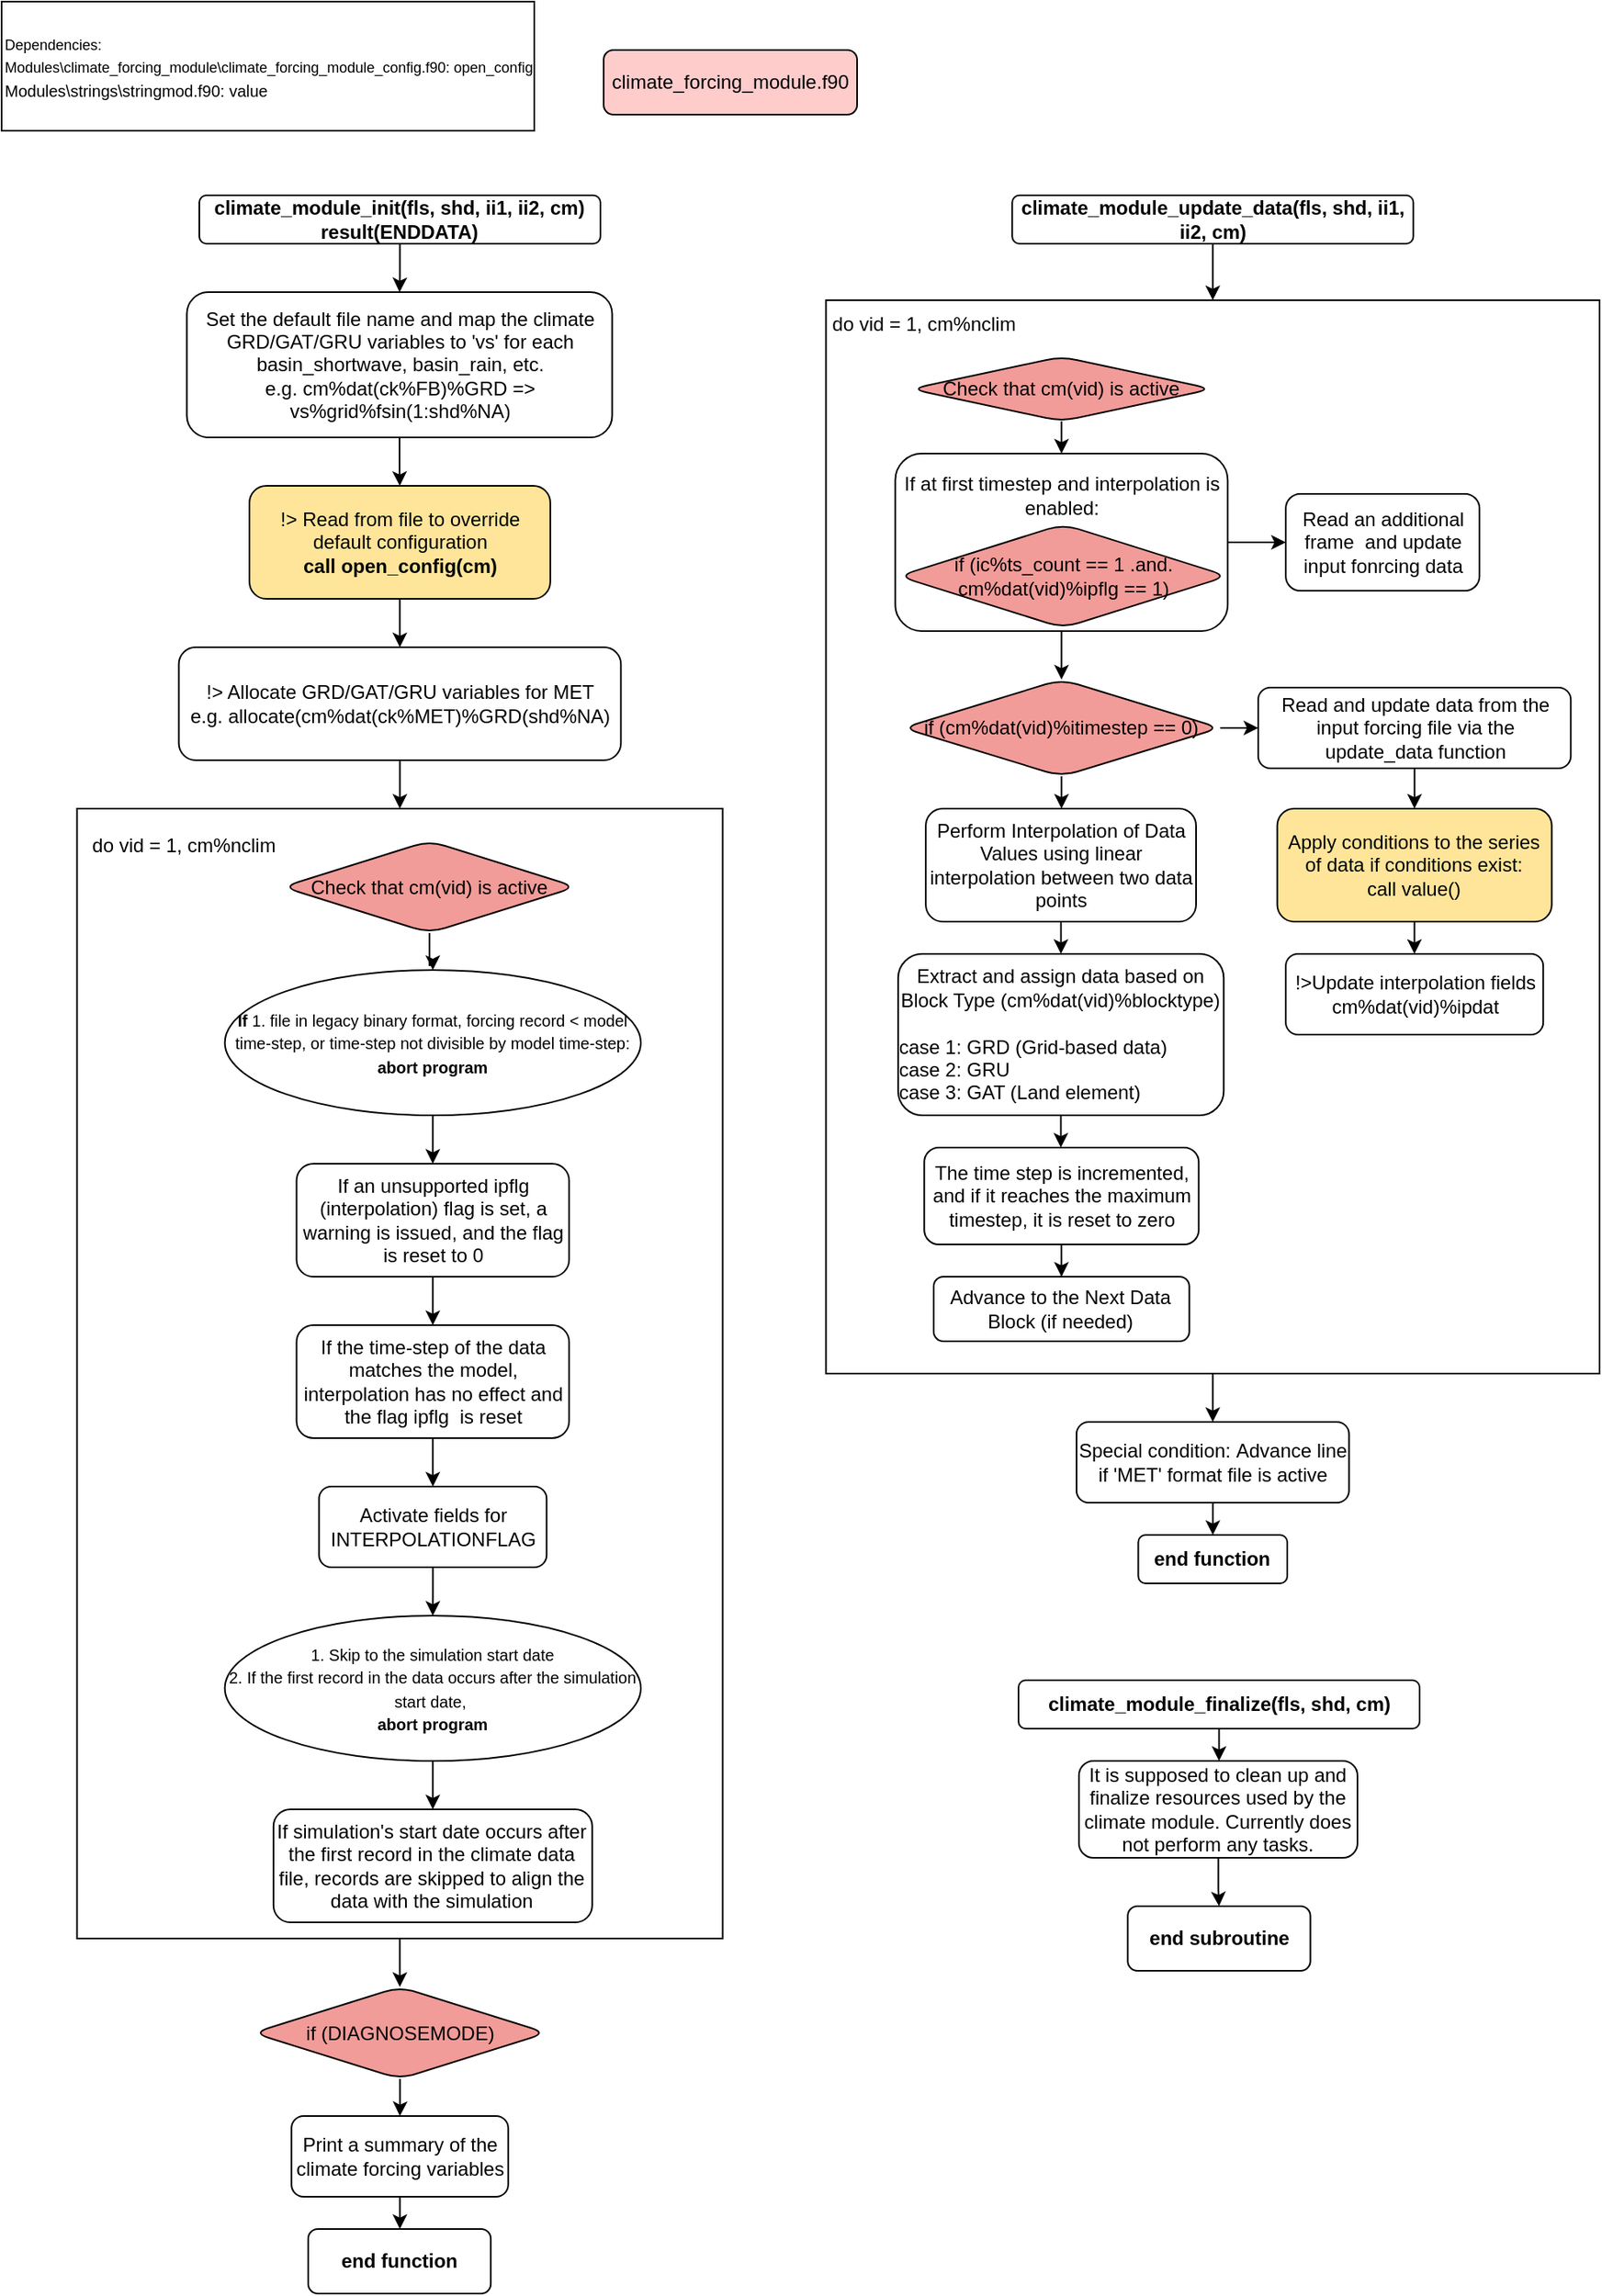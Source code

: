 <mxfile version="24.8.3">
  <diagram name="Page-1" id="40JP3004lwVQ456rJSQr">
    <mxGraphModel dx="1666" dy="749" grid="1" gridSize="10" guides="1" tooltips="1" connect="1" arrows="1" fold="1" page="1" pageScale="1" pageWidth="850" pageHeight="1100" math="0" shadow="0">
      <root>
        <mxCell id="0" />
        <mxCell id="1" parent="0" />
        <mxCell id="xs0cNufhSSzqABKfh5tj-26" value="" style="rounded=1;whiteSpace=wrap;html=1;" parent="1" vertex="1">
          <mxGeometry x="540" y="415" width="120" height="60" as="geometry" />
        </mxCell>
        <mxCell id="xs0cNufhSSzqABKfh5tj-38" style="edgeStyle=orthogonalEdgeStyle;rounded=0;orthogonalLoop=1;jettySize=auto;html=1;entryX=0.5;entryY=0;entryDx=0;entryDy=0;" parent="1" source="xs0cNufhSSzqABKfh5tj-6" target="xs0cNufhSSzqABKfh5tj-37" edge="1">
          <mxGeometry relative="1" as="geometry" />
        </mxCell>
        <mxCell id="xs0cNufhSSzqABKfh5tj-6" value="" style="rounded=0;whiteSpace=wrap;html=1;" parent="1" vertex="1">
          <mxGeometry x="510.73" y="185" width="479.27" height="665" as="geometry" />
        </mxCell>
        <mxCell id="gjtsBgutIwh0DFXLV8dr-1" value="climate_forcing_module.f90" style="rounded=1;whiteSpace=wrap;html=1;fillColor=#FFCCCC;" parent="1" vertex="1">
          <mxGeometry x="373" y="30" width="157" height="40" as="geometry" />
        </mxCell>
        <mxCell id="gjtsBgutIwh0DFXLV8dr-2" value="&lt;div&gt;&lt;font style=&quot;font-size: 9px;&quot;&gt;Dependencies:&lt;/font&gt;&lt;/div&gt;&lt;div&gt;&lt;font style=&quot;font-size: 9px;&quot;&gt;Modules\climate_forcing_module\climate_forcing_module_config.f90: open_config&lt;/font&gt;&lt;br&gt;&lt;/div&gt;&lt;div&gt;&lt;font style=&quot;&quot;&gt;&lt;font size=&quot;1&quot;&gt;Modules\strings\stringmod.f90: value&lt;/font&gt;&lt;/font&gt;&lt;/div&gt;" style="rounded=0;whiteSpace=wrap;html=1;align=left;" parent="1" vertex="1">
          <mxGeometry width="330" height="80" as="geometry" />
        </mxCell>
        <mxCell id="gjtsBgutIwh0DFXLV8dr-3" style="edgeStyle=orthogonalEdgeStyle;rounded=0;orthogonalLoop=1;jettySize=auto;html=1;" parent="1" source="gjtsBgutIwh0DFXLV8dr-4" target="gjtsBgutIwh0DFXLV8dr-6" edge="1">
          <mxGeometry relative="1" as="geometry" />
        </mxCell>
        <mxCell id="gjtsBgutIwh0DFXLV8dr-4" value="climate_module_init(fls, shd, ii1, ii2, cm) result(ENDDATA)" style="rounded=1;whiteSpace=wrap;html=1;fontStyle=1" parent="1" vertex="1">
          <mxGeometry x="122.48" y="120" width="248.51" height="30" as="geometry" />
        </mxCell>
        <mxCell id="gjtsBgutIwh0DFXLV8dr-9" value="" style="edgeStyle=orthogonalEdgeStyle;rounded=0;orthogonalLoop=1;jettySize=auto;html=1;" parent="1" source="gjtsBgutIwh0DFXLV8dr-6" target="gjtsBgutIwh0DFXLV8dr-8" edge="1">
          <mxGeometry relative="1" as="geometry" />
        </mxCell>
        <mxCell id="gjtsBgutIwh0DFXLV8dr-6" value="&lt;span style=&quot;font-weight: 400;&quot;&gt;Set the default file name and map the climate GRD/GAT/GRU variables to &#39;vs&#39; for each basin_shortwave,&amp;nbsp;basin_rain, etc.&lt;/span&gt;&lt;div&gt;&lt;span style=&quot;font-weight: 400;&quot;&gt;e.g.&amp;nbsp;&lt;/span&gt;&lt;span style=&quot;background-color: initial; font-weight: 400;&quot;&gt;cm%dat(ck%FB)%GRD =&amp;gt; vs%grid%fsin(1:shd%NA)&lt;br&gt;&lt;/span&gt;&lt;/div&gt;" style="rounded=1;whiteSpace=wrap;html=1;fontStyle=1" parent="1" vertex="1">
          <mxGeometry x="114.75" y="180" width="263.51" height="90" as="geometry" />
        </mxCell>
        <mxCell id="gjtsBgutIwh0DFXLV8dr-11" value="" style="edgeStyle=orthogonalEdgeStyle;rounded=0;orthogonalLoop=1;jettySize=auto;html=1;" parent="1" source="gjtsBgutIwh0DFXLV8dr-8" target="gjtsBgutIwh0DFXLV8dr-10" edge="1">
          <mxGeometry relative="1" as="geometry" />
        </mxCell>
        <mxCell id="gjtsBgutIwh0DFXLV8dr-8" value="&lt;div&gt;&lt;span style=&quot;font-weight: normal;&quot;&gt;!&amp;gt; Read from file to override default configuration&lt;/span&gt;&lt;br&gt;&lt;/div&gt;call open_config(cm)" style="whiteSpace=wrap;html=1;rounded=1;fontStyle=1;fillColor=#FFE599;" parent="1" vertex="1">
          <mxGeometry x="153.54" y="300" width="186.39" height="70" as="geometry" />
        </mxCell>
        <mxCell id="gjtsBgutIwh0DFXLV8dr-10" value="&lt;span style=&quot;font-weight: normal;&quot;&gt;!&amp;gt; Allocate GRD/GAT/GRU variables for MET&lt;/span&gt;&lt;div&gt;&lt;span style=&quot;font-weight: normal;&quot;&gt;e.g.&amp;nbsp;allocate(cm%dat(ck%MET)%GRD(shd%NA)&lt;/span&gt;&lt;/div&gt;" style="whiteSpace=wrap;html=1;rounded=1;fontStyle=1;" parent="1" vertex="1">
          <mxGeometry x="109.79" y="400" width="273.89" height="70" as="geometry" />
        </mxCell>
        <mxCell id="gjtsBgutIwh0DFXLV8dr-13" style="edgeStyle=orthogonalEdgeStyle;rounded=0;orthogonalLoop=1;jettySize=auto;html=1;entryX=0.5;entryY=0;entryDx=0;entryDy=0;" parent="1" source="gjtsBgutIwh0DFXLV8dr-10" target="gjtsBgutIwh0DFXLV8dr-12" edge="1">
          <mxGeometry relative="1" as="geometry" />
        </mxCell>
        <mxCell id="gjtsBgutIwh0DFXLV8dr-32" value="" style="group" parent="1" vertex="1" connectable="0">
          <mxGeometry x="2.842e-14" y="500" width="512.97" height="700" as="geometry" />
        </mxCell>
        <mxCell id="gjtsBgutIwh0DFXLV8dr-12" value="" style="rounded=0;whiteSpace=wrap;html=1;" parent="gjtsBgutIwh0DFXLV8dr-32" vertex="1">
          <mxGeometry x="46.73" width="400" height="700" as="geometry" />
        </mxCell>
        <mxCell id="gjtsBgutIwh0DFXLV8dr-14" value="do vid = 1, cm%nclim" style="text;html=1;align=center;verticalAlign=middle;whiteSpace=wrap;rounded=0;" parent="gjtsBgutIwh0DFXLV8dr-32" vertex="1">
          <mxGeometry x="42.73" y="13" width="140" height="20" as="geometry" />
        </mxCell>
        <mxCell id="gjtsBgutIwh0DFXLV8dr-18" value="" style="edgeStyle=orthogonalEdgeStyle;rounded=0;orthogonalLoop=1;jettySize=auto;html=1;" parent="gjtsBgutIwh0DFXLV8dr-32" source="gjtsBgutIwh0DFXLV8dr-16" target="gjtsBgutIwh0DFXLV8dr-17" edge="1">
          <mxGeometry relative="1" as="geometry" />
        </mxCell>
        <mxCell id="gjtsBgutIwh0DFXLV8dr-16" value="&lt;div&gt;Check that cm(vid) is active&lt;/div&gt;" style="rhombus;whiteSpace=wrap;html=1;rounded=1;fillColor=#F19C99;" parent="gjtsBgutIwh0DFXLV8dr-32" vertex="1">
          <mxGeometry x="174.06" y="20" width="181.95" height="57" as="geometry" />
        </mxCell>
        <mxCell id="gjtsBgutIwh0DFXLV8dr-20" value="" style="edgeStyle=orthogonalEdgeStyle;rounded=0;orthogonalLoop=1;jettySize=auto;html=1;" parent="gjtsBgutIwh0DFXLV8dr-32" source="gjtsBgutIwh0DFXLV8dr-17" target="gjtsBgutIwh0DFXLV8dr-19" edge="1">
          <mxGeometry relative="1" as="geometry" />
        </mxCell>
        <mxCell id="gjtsBgutIwh0DFXLV8dr-17" value="&lt;font style=&quot;font-size: 10px;&quot;&gt;&lt;b&gt;If&lt;/b&gt; 1. file in legacy binary format, forcing record &amp;lt; model time-step, or time-step not divisible by model time-step:&lt;/font&gt;&lt;div&gt;&lt;font style=&quot;font-size: 10px;&quot;&gt;&lt;b&gt;abort program&lt;/b&gt;&lt;/font&gt;&lt;/div&gt;" style="ellipse;whiteSpace=wrap;html=1;fillColor=#FFFFFF;rounded=1;" parent="gjtsBgutIwh0DFXLV8dr-32" vertex="1">
          <mxGeometry x="138.3" y="100" width="257.71" height="90" as="geometry" />
        </mxCell>
        <mxCell id="gjtsBgutIwh0DFXLV8dr-22" style="edgeStyle=orthogonalEdgeStyle;rounded=0;orthogonalLoop=1;jettySize=auto;html=1;" parent="gjtsBgutIwh0DFXLV8dr-32" source="gjtsBgutIwh0DFXLV8dr-19" target="gjtsBgutIwh0DFXLV8dr-21" edge="1">
          <mxGeometry relative="1" as="geometry" />
        </mxCell>
        <mxCell id="gjtsBgutIwh0DFXLV8dr-19" value="If an unsupported ipflg (interpolation) flag is set, a warning is issued, and the flag is reset to 0" style="whiteSpace=wrap;html=1;fillColor=#FFFFFF;rounded=1;" parent="gjtsBgutIwh0DFXLV8dr-32" vertex="1">
          <mxGeometry x="182.73" y="220" width="168.86" height="70" as="geometry" />
        </mxCell>
        <mxCell id="gjtsBgutIwh0DFXLV8dr-24" value="" style="edgeStyle=orthogonalEdgeStyle;rounded=0;orthogonalLoop=1;jettySize=auto;html=1;" parent="gjtsBgutIwh0DFXLV8dr-32" source="gjtsBgutIwh0DFXLV8dr-21" target="gjtsBgutIwh0DFXLV8dr-23" edge="1">
          <mxGeometry relative="1" as="geometry" />
        </mxCell>
        <mxCell id="gjtsBgutIwh0DFXLV8dr-21" value="If the time-step of the data matches the model, interpolation has no effect and the flag ipflg&amp;nbsp;&amp;nbsp;is reset" style="whiteSpace=wrap;html=1;fillColor=#FFFFFF;rounded=1;" parent="gjtsBgutIwh0DFXLV8dr-32" vertex="1">
          <mxGeometry x="182.73" y="320" width="168.86" height="70" as="geometry" />
        </mxCell>
        <mxCell id="gjtsBgutIwh0DFXLV8dr-26" value="" style="edgeStyle=orthogonalEdgeStyle;rounded=0;orthogonalLoop=1;jettySize=auto;html=1;entryX=0.5;entryY=0;entryDx=0;entryDy=0;" parent="gjtsBgutIwh0DFXLV8dr-32" source="gjtsBgutIwh0DFXLV8dr-23" target="gjtsBgutIwh0DFXLV8dr-29" edge="1">
          <mxGeometry relative="1" as="geometry">
            <mxPoint x="266.71" y="500" as="targetPoint" />
          </mxGeometry>
        </mxCell>
        <mxCell id="gjtsBgutIwh0DFXLV8dr-23" value="Activate fields for INTERPOLATIONFLAG" style="whiteSpace=wrap;html=1;fillColor=#FFFFFF;rounded=1;" parent="gjtsBgutIwh0DFXLV8dr-32" vertex="1">
          <mxGeometry x="196.67" y="420" width="140.98" height="50" as="geometry" />
        </mxCell>
        <mxCell id="gjtsBgutIwh0DFXLV8dr-31" value="" style="edgeStyle=orthogonalEdgeStyle;rounded=0;orthogonalLoop=1;jettySize=auto;html=1;" parent="gjtsBgutIwh0DFXLV8dr-32" source="gjtsBgutIwh0DFXLV8dr-29" target="gjtsBgutIwh0DFXLV8dr-30" edge="1">
          <mxGeometry relative="1" as="geometry" />
        </mxCell>
        <mxCell id="gjtsBgutIwh0DFXLV8dr-29" value="&lt;div&gt;&lt;span style=&quot;font-size: 10px;&quot;&gt;1. Skip to the simulation start date&lt;/span&gt;&lt;/div&gt;&lt;div&gt;&lt;span style=&quot;font-size: 10px;&quot;&gt;2. If the first record in the data occurs after the simulation start date,&amp;nbsp;&lt;/span&gt;&lt;/div&gt;&lt;div&gt;&lt;span style=&quot;font-size: 10px;&quot;&gt;&lt;b&gt;abort program&lt;/b&gt;&lt;/span&gt;&lt;/div&gt;" style="ellipse;whiteSpace=wrap;html=1;fillColor=#FFFFFF;rounded=1;" parent="gjtsBgutIwh0DFXLV8dr-32" vertex="1">
          <mxGeometry x="138.3" y="500" width="257.71" height="90" as="geometry" />
        </mxCell>
        <mxCell id="gjtsBgutIwh0DFXLV8dr-30" value="If simulation&#39;s start date occurs after the first record in the climate data file, records are skipped to align the data with the simulation" style="whiteSpace=wrap;html=1;fillColor=#FFFFFF;rounded=1;" parent="gjtsBgutIwh0DFXLV8dr-32" vertex="1">
          <mxGeometry x="168.44" y="620" width="197.45" height="70" as="geometry" />
        </mxCell>
        <mxCell id="gjtsBgutIwh0DFXLV8dr-34" value="" style="edgeStyle=orthogonalEdgeStyle;rounded=0;orthogonalLoop=1;jettySize=auto;html=1;entryX=0.5;entryY=0;entryDx=0;entryDy=0;" parent="1" source="gjtsBgutIwh0DFXLV8dr-12" target="gjtsBgutIwh0DFXLV8dr-36" edge="1">
          <mxGeometry relative="1" as="geometry">
            <mxPoint x="246.5" y="1240" as="targetPoint" />
          </mxGeometry>
        </mxCell>
        <mxCell id="gjtsBgutIwh0DFXLV8dr-38" value="" style="edgeStyle=orthogonalEdgeStyle;rounded=0;orthogonalLoop=1;jettySize=auto;html=1;" parent="1" source="gjtsBgutIwh0DFXLV8dr-36" target="gjtsBgutIwh0DFXLV8dr-37" edge="1">
          <mxGeometry relative="1" as="geometry" />
        </mxCell>
        <mxCell id="gjtsBgutIwh0DFXLV8dr-36" value="&lt;div&gt;if (DIAGNOSEMODE)&lt;/div&gt;" style="rhombus;whiteSpace=wrap;html=1;rounded=1;fillColor=#F19C99;" parent="1" vertex="1">
          <mxGeometry x="155.75" y="1230" width="181.95" height="57" as="geometry" />
        </mxCell>
        <mxCell id="gjtsBgutIwh0DFXLV8dr-40" style="edgeStyle=orthogonalEdgeStyle;rounded=0;orthogonalLoop=1;jettySize=auto;html=1;" parent="1" source="gjtsBgutIwh0DFXLV8dr-37" target="gjtsBgutIwh0DFXLV8dr-39" edge="1">
          <mxGeometry relative="1" as="geometry" />
        </mxCell>
        <mxCell id="gjtsBgutIwh0DFXLV8dr-37" value="Print a summary of the climate forcing variables" style="whiteSpace=wrap;html=1;fillColor=#FFFFFF;rounded=1;" parent="1" vertex="1">
          <mxGeometry x="179.59" y="1310" width="134.26" height="50" as="geometry" />
        </mxCell>
        <mxCell id="gjtsBgutIwh0DFXLV8dr-39" value="end function" style="whiteSpace=wrap;html=1;fillColor=#FFFFFF;rounded=1;fontStyle=1;" parent="1" vertex="1">
          <mxGeometry x="189.94" y="1380" width="113.13" height="40" as="geometry" />
        </mxCell>
        <mxCell id="s_aLPwz6OuQD9nrlHEwq-4" value="" style="edgeStyle=orthogonalEdgeStyle;rounded=0;orthogonalLoop=1;jettySize=auto;html=1;" parent="1" source="s_aLPwz6OuQD9nrlHEwq-1" target="s_aLPwz6OuQD9nrlHEwq-3" edge="1">
          <mxGeometry relative="1" as="geometry" />
        </mxCell>
        <mxCell id="s_aLPwz6OuQD9nrlHEwq-1" value="climate_module_finalize(fls, shd, cm)" style="rounded=1;whiteSpace=wrap;html=1;fontStyle=1" parent="1" vertex="1">
          <mxGeometry x="630" y="1040" width="248.51" height="30" as="geometry" />
        </mxCell>
        <mxCell id="s_aLPwz6OuQD9nrlHEwq-6" style="edgeStyle=orthogonalEdgeStyle;rounded=0;orthogonalLoop=1;jettySize=auto;html=1;" parent="1" source="s_aLPwz6OuQD9nrlHEwq-3" target="s_aLPwz6OuQD9nrlHEwq-5" edge="1">
          <mxGeometry relative="1" as="geometry" />
        </mxCell>
        <mxCell id="s_aLPwz6OuQD9nrlHEwq-3" value="&lt;span style=&quot;font-weight: normal;&quot;&gt;It is supposed to clean up and finalize resources used by the climate module. Currently does not perform any tasks.&lt;/span&gt;" style="whiteSpace=wrap;html=1;rounded=1;fontStyle=1;" parent="1" vertex="1">
          <mxGeometry x="667.45" y="1090" width="172.55" height="60" as="geometry" />
        </mxCell>
        <mxCell id="s_aLPwz6OuQD9nrlHEwq-5" value="end subroutine" style="whiteSpace=wrap;html=1;fillColor=#FFFFFF;rounded=1;fontStyle=1;" parent="1" vertex="1">
          <mxGeometry x="697.69" y="1180" width="113.13" height="40" as="geometry" />
        </mxCell>
        <mxCell id="xs0cNufhSSzqABKfh5tj-1" value="" style="edgeStyle=orthogonalEdgeStyle;rounded=0;orthogonalLoop=1;jettySize=auto;html=1;entryX=0.5;entryY=0;entryDx=0;entryDy=0;" parent="1" source="xs0cNufhSSzqABKfh5tj-2" target="xs0cNufhSSzqABKfh5tj-6" edge="1">
          <mxGeometry relative="1" as="geometry">
            <mxPoint x="654" y="190" as="targetPoint" />
          </mxGeometry>
        </mxCell>
        <mxCell id="xs0cNufhSSzqABKfh5tj-2" value="climate_module_update_data(fls, shd, ii1, ii2, cm)" style="rounded=1;whiteSpace=wrap;html=1;fontStyle=1" parent="1" vertex="1">
          <mxGeometry x="626.11" y="120" width="248.51" height="30" as="geometry" />
        </mxCell>
        <mxCell id="xs0cNufhSSzqABKfh5tj-5" value="end function" style="whiteSpace=wrap;html=1;fillColor=#FFFFFF;rounded=1;fontStyle=1;" parent="1" vertex="1">
          <mxGeometry x="704.21" y="950" width="92.31" height="30" as="geometry" />
        </mxCell>
        <mxCell id="xs0cNufhSSzqABKfh5tj-7" value="do vid = 1, cm%nclim" style="text;html=1;align=center;verticalAlign=middle;whiteSpace=wrap;rounded=0;" parent="1" vertex="1">
          <mxGeometry x="512.97" y="190" width="117.03" height="20" as="geometry" />
        </mxCell>
        <mxCell id="xs0cNufhSSzqABKfh5tj-12" style="edgeStyle=orthogonalEdgeStyle;rounded=0;orthogonalLoop=1;jettySize=auto;html=1;" parent="1" source="xs0cNufhSSzqABKfh5tj-8" target="xs0cNufhSSzqABKfh5tj-10" edge="1">
          <mxGeometry relative="1" as="geometry" />
        </mxCell>
        <mxCell id="xs0cNufhSSzqABKfh5tj-8" value="&lt;div&gt;Check that cm(vid) is active&lt;/div&gt;" style="rhombus;whiteSpace=wrap;html=1;rounded=1;fillColor=#F19C99;" parent="1" vertex="1">
          <mxGeometry x="563.28" y="220" width="186.72" height="40" as="geometry" />
        </mxCell>
        <mxCell id="xs0cNufhSSzqABKfh5tj-14" value="" style="group" parent="1" vertex="1" connectable="0">
          <mxGeometry x="553.67" y="280" width="205.94" height="110" as="geometry" />
        </mxCell>
        <mxCell id="xs0cNufhSSzqABKfh5tj-10" value="&lt;div&gt;&lt;span style=&quot;font-weight: 400;&quot;&gt;If at first timestep and interpolation is enabled:&lt;/span&gt;&lt;span style=&quot;background-color: initial; font-weight: 400;&quot;&gt;&lt;/span&gt;&lt;/div&gt;&lt;div&gt;&lt;br&gt;&lt;/div&gt;&lt;div&gt;&lt;br&gt;&lt;/div&gt;&lt;div style=&quot;font-weight: 400;&quot;&gt;&lt;span style=&quot;font-weight: 400;&quot;&gt;&lt;br&gt;&lt;/span&gt;&lt;/div&gt;&lt;div&gt;&lt;br/&gt;&lt;/div&gt;" style="whiteSpace=wrap;html=1;rounded=1;fontStyle=1;" parent="xs0cNufhSSzqABKfh5tj-14" vertex="1">
          <mxGeometry width="205.94" height="110.0" as="geometry" />
        </mxCell>
        <mxCell id="xs0cNufhSSzqABKfh5tj-13" value="&lt;div&gt;if (ic%ts_count == 1 .and. cm%dat(vid)%ipflg == 1)&lt;/div&gt;" style="rhombus;whiteSpace=wrap;html=1;rounded=1;fillColor=#F19C99;" parent="xs0cNufhSSzqABKfh5tj-14" vertex="1">
          <mxGeometry x="1.91" y="43.83" width="204.03" height="64.17" as="geometry" />
        </mxCell>
        <mxCell id="xs0cNufhSSzqABKfh5tj-21" value="" style="edgeStyle=orthogonalEdgeStyle;rounded=0;orthogonalLoop=1;jettySize=auto;html=1;" parent="1" source="xs0cNufhSSzqABKfh5tj-15" target="xs0cNufhSSzqABKfh5tj-20" edge="1">
          <mxGeometry relative="1" as="geometry" />
        </mxCell>
        <mxCell id="xs0cNufhSSzqABKfh5tj-15" value="&lt;span style=&quot;font-weight: normal;&quot;&gt;Read and update data from the input forcing file via the update_data function&lt;/span&gt;" style="whiteSpace=wrap;html=1;fillColor=#FFFFFF;rounded=1;fontStyle=1;" parent="1" vertex="1">
          <mxGeometry x="778.51" y="425" width="193.66" height="50" as="geometry" />
        </mxCell>
        <mxCell id="xs0cNufhSSzqABKfh5tj-19" style="edgeStyle=orthogonalEdgeStyle;rounded=0;orthogonalLoop=1;jettySize=auto;html=1;" parent="1" source="xs0cNufhSSzqABKfh5tj-17" target="xs0cNufhSSzqABKfh5tj-15" edge="1">
          <mxGeometry relative="1" as="geometry" />
        </mxCell>
        <mxCell id="xs0cNufhSSzqABKfh5tj-30" style="edgeStyle=orthogonalEdgeStyle;rounded=0;orthogonalLoop=1;jettySize=auto;html=1;entryX=0.5;entryY=0;entryDx=0;entryDy=0;" parent="1" source="xs0cNufhSSzqABKfh5tj-17" target="xs0cNufhSSzqABKfh5tj-28" edge="1">
          <mxGeometry relative="1" as="geometry" />
        </mxCell>
        <mxCell id="xs0cNufhSSzqABKfh5tj-17" value="&lt;div&gt;if (cm%dat(vid)%itimestep == 0)&lt;/div&gt;" style="rhombus;whiteSpace=wrap;html=1;rounded=1;fillColor=#F19C99;" parent="1" vertex="1">
          <mxGeometry x="558.28" y="420" width="196.72" height="60" as="geometry" />
        </mxCell>
        <mxCell id="xs0cNufhSSzqABKfh5tj-18" style="edgeStyle=orthogonalEdgeStyle;rounded=0;orthogonalLoop=1;jettySize=auto;html=1;entryX=0.5;entryY=0;entryDx=0;entryDy=0;" parent="1" source="xs0cNufhSSzqABKfh5tj-10" target="xs0cNufhSSzqABKfh5tj-17" edge="1">
          <mxGeometry relative="1" as="geometry" />
        </mxCell>
        <mxCell id="xs0cNufhSSzqABKfh5tj-23" style="edgeStyle=orthogonalEdgeStyle;rounded=0;orthogonalLoop=1;jettySize=auto;html=1;" parent="1" source="xs0cNufhSSzqABKfh5tj-20" target="xs0cNufhSSzqABKfh5tj-22" edge="1">
          <mxGeometry relative="1" as="geometry" />
        </mxCell>
        <mxCell id="xs0cNufhSSzqABKfh5tj-20" value="&lt;span style=&quot;font-weight: normal;&quot;&gt;Apply conditions to the series of data if conditions exist:&lt;/span&gt;&lt;div&gt;&lt;span style=&quot;font-weight: 400;&quot;&gt;call value()&lt;/span&gt;&lt;/div&gt;" style="whiteSpace=wrap;html=1;fillColor=#FFE599;rounded=1;fontStyle=1;" parent="1" vertex="1">
          <mxGeometry x="790.32" y="500" width="170.04" height="70" as="geometry" />
        </mxCell>
        <mxCell id="xs0cNufhSSzqABKfh5tj-22" value="&lt;span style=&quot;font-weight: 400;&quot;&gt;!&amp;gt;Update interpolation fields&lt;/span&gt;&lt;div&gt;&lt;span style=&quot;font-weight: 400;&quot;&gt;cm%dat(vid)%ipdat&lt;/span&gt;&lt;/div&gt;" style="whiteSpace=wrap;html=1;fillColor=#FFFFFF;rounded=1;fontStyle=1;" parent="1" vertex="1">
          <mxGeometry x="795.59" y="590" width="159.5" height="50" as="geometry" />
        </mxCell>
        <mxCell id="xs0cNufhSSzqABKfh5tj-24" value="&lt;span style=&quot;font-weight: normal;&quot;&gt;Read an additional frame&amp;nbsp; and update input fonrcing data&lt;/span&gt;" style="whiteSpace=wrap;html=1;rounded=1;fontStyle=1;" parent="1" vertex="1">
          <mxGeometry x="795.59" y="305" width="120" height="60" as="geometry" />
        </mxCell>
        <mxCell id="xs0cNufhSSzqABKfh5tj-25" value="" style="edgeStyle=orthogonalEdgeStyle;rounded=0;orthogonalLoop=1;jettySize=auto;html=1;" parent="1" source="xs0cNufhSSzqABKfh5tj-10" target="xs0cNufhSSzqABKfh5tj-24" edge="1">
          <mxGeometry relative="1" as="geometry" />
        </mxCell>
        <mxCell id="xs0cNufhSSzqABKfh5tj-32" style="edgeStyle=orthogonalEdgeStyle;rounded=0;orthogonalLoop=1;jettySize=auto;html=1;" parent="1" source="xs0cNufhSSzqABKfh5tj-28" target="xs0cNufhSSzqABKfh5tj-31" edge="1">
          <mxGeometry relative="1" as="geometry" />
        </mxCell>
        <mxCell id="xs0cNufhSSzqABKfh5tj-28" value="&lt;span style=&quot;font-weight: 400;&quot;&gt;Perform Interpolation of Data Values&amp;nbsp;using linear interpolation between two data points&lt;/span&gt;" style="whiteSpace=wrap;html=1;fillColor=#FFFFFF;rounded=1;fontStyle=1;" parent="1" vertex="1">
          <mxGeometry x="572.57" y="500" width="167.43" height="70" as="geometry" />
        </mxCell>
        <mxCell id="xs0cNufhSSzqABKfh5tj-34" value="" style="edgeStyle=orthogonalEdgeStyle;rounded=0;orthogonalLoop=1;jettySize=auto;html=1;" parent="1" source="xs0cNufhSSzqABKfh5tj-31" target="xs0cNufhSSzqABKfh5tj-33" edge="1">
          <mxGeometry relative="1" as="geometry" />
        </mxCell>
        <mxCell id="xs0cNufhSSzqABKfh5tj-31" value="&lt;span style=&quot;font-weight: 400;&quot;&gt;Extract and assign data based on Block Type (cm%dat(vid)%blocktype)&lt;/span&gt;&lt;div&gt;&lt;span style=&quot;font-weight: 400;&quot;&gt;&lt;br&gt;&lt;/span&gt;&lt;div style=&quot;text-align: left;&quot;&gt;&lt;span style=&quot;font-weight: normal;&quot;&gt;case 1:&amp;nbsp;GRD (Grid-based data)&lt;/span&gt;&lt;/div&gt;&lt;div style=&quot;text-align: left;&quot;&gt;&lt;span style=&quot;font-weight: normal;&quot;&gt;case 2:&amp;nbsp;&lt;/span&gt;&lt;span style=&quot;font-weight: 400;&quot;&gt;GRU&lt;/span&gt;&lt;/div&gt;&lt;div&gt;&lt;div style=&quot;text-align: left;&quot;&gt;&lt;span style=&quot;font-weight: 400; background-color: initial;&quot;&gt;case 3: &lt;/span&gt;&lt;span style=&quot;font-weight: 400; background-color: initial;&quot;&gt;GAT (Land element)&lt;/span&gt;&lt;/div&gt;&lt;/div&gt;&lt;/div&gt;" style="whiteSpace=wrap;html=1;fillColor=#FFFFFF;rounded=1;fontStyle=1;" parent="1" vertex="1">
          <mxGeometry x="555.43" y="590" width="201.72" height="100" as="geometry" />
        </mxCell>
        <mxCell id="xs0cNufhSSzqABKfh5tj-36" style="edgeStyle=orthogonalEdgeStyle;rounded=0;orthogonalLoop=1;jettySize=auto;html=1;entryX=0.5;entryY=0;entryDx=0;entryDy=0;" parent="1" source="xs0cNufhSSzqABKfh5tj-33" target="xs0cNufhSSzqABKfh5tj-35" edge="1">
          <mxGeometry relative="1" as="geometry" />
        </mxCell>
        <mxCell id="xs0cNufhSSzqABKfh5tj-33" value="&lt;span style=&quot;font-weight: normal;&quot;&gt;The time step is incremented, and if it reaches the maximum timestep, it is reset to zero&lt;/span&gt;" style="whiteSpace=wrap;html=1;fillColor=#FFFFFF;rounded=1;fontStyle=1;" parent="1" vertex="1">
          <mxGeometry x="571.62" y="710" width="170.04" height="60" as="geometry" />
        </mxCell>
        <mxCell id="xs0cNufhSSzqABKfh5tj-35" value="&lt;span style=&quot;font-weight: 400;&quot;&gt;Advance to the Next Data Block (if needed)&lt;/span&gt;" style="whiteSpace=wrap;html=1;fillColor=#FFFFFF;rounded=1;fontStyle=1;" parent="1" vertex="1">
          <mxGeometry x="577.45" y="790" width="158.38" height="40" as="geometry" />
        </mxCell>
        <mxCell id="xs0cNufhSSzqABKfh5tj-39" style="edgeStyle=orthogonalEdgeStyle;rounded=0;orthogonalLoop=1;jettySize=auto;html=1;" parent="1" source="xs0cNufhSSzqABKfh5tj-37" target="xs0cNufhSSzqABKfh5tj-5" edge="1">
          <mxGeometry relative="1" as="geometry" />
        </mxCell>
        <mxCell id="xs0cNufhSSzqABKfh5tj-37" value="&lt;span style=&quot;font-weight: 400;&quot;&gt;Special condition:&amp;nbsp;&lt;/span&gt;&lt;span style=&quot;font-weight: 400;&quot;&gt;Advance line if &#39;MET&#39; format file is active&lt;/span&gt;" style="whiteSpace=wrap;html=1;fillColor=#FFFFFF;rounded=1;fontStyle=1;" parent="1" vertex="1">
          <mxGeometry x="665.95" y="880" width="168.83" height="50" as="geometry" />
        </mxCell>
      </root>
    </mxGraphModel>
  </diagram>
</mxfile>
